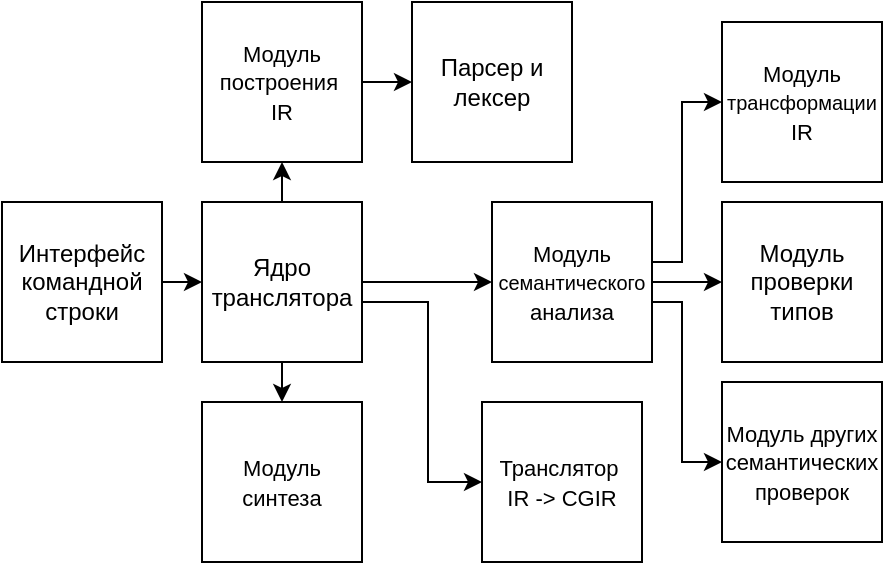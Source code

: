 <mxfile version="24.4.4" type="device">
  <diagram name="Page-1" id="GG28bK5t-t6phVcBLP9K">
    <mxGraphModel dx="1434" dy="795" grid="1" gridSize="10" guides="1" tooltips="1" connect="1" arrows="1" fold="1" page="1" pageScale="1" pageWidth="850" pageHeight="1100" math="0" shadow="0">
      <root>
        <mxCell id="0" />
        <mxCell id="1" parent="0" />
        <mxCell id="h_Cy0vLRAMEumu5nP5Wx-12" style="edgeStyle=orthogonalEdgeStyle;rounded=0;orthogonalLoop=1;jettySize=auto;html=1;exitX=1;exitY=0.5;exitDx=0;exitDy=0;entryX=0;entryY=0.5;entryDx=0;entryDy=0;" edge="1" parent="1" source="h_Cy0vLRAMEumu5nP5Wx-1" target="h_Cy0vLRAMEumu5nP5Wx-3">
          <mxGeometry relative="1" as="geometry" />
        </mxCell>
        <mxCell id="h_Cy0vLRAMEumu5nP5Wx-1" value="Интерфейс командной строки" style="whiteSpace=wrap;html=1;aspect=fixed;" vertex="1" parent="1">
          <mxGeometry x="140" y="240" width="80" height="80" as="geometry" />
        </mxCell>
        <mxCell id="h_Cy0vLRAMEumu5nP5Wx-14" style="edgeStyle=orthogonalEdgeStyle;rounded=0;orthogonalLoop=1;jettySize=auto;html=1;exitX=1;exitY=0.5;exitDx=0;exitDy=0;entryX=0;entryY=0.5;entryDx=0;entryDy=0;" edge="1" parent="1" source="h_Cy0vLRAMEumu5nP5Wx-2" target="h_Cy0vLRAMEumu5nP5Wx-5">
          <mxGeometry relative="1" as="geometry" />
        </mxCell>
        <mxCell id="h_Cy0vLRAMEumu5nP5Wx-2" value="&lt;font style=&quot;font-size: 11px;&quot;&gt;Модуль построения&amp;nbsp;&lt;/font&gt;&lt;div&gt;&lt;font style=&quot;font-size: 11px;&quot;&gt;IR&lt;/font&gt;&lt;/div&gt;" style="whiteSpace=wrap;html=1;aspect=fixed;" vertex="1" parent="1">
          <mxGeometry x="240" y="140" width="80" height="80" as="geometry" />
        </mxCell>
        <mxCell id="h_Cy0vLRAMEumu5nP5Wx-15" style="edgeStyle=orthogonalEdgeStyle;rounded=0;orthogonalLoop=1;jettySize=auto;html=1;exitX=1;exitY=0.5;exitDx=0;exitDy=0;entryX=0;entryY=0.5;entryDx=0;entryDy=0;" edge="1" parent="1" source="h_Cy0vLRAMEumu5nP5Wx-3" target="h_Cy0vLRAMEumu5nP5Wx-4">
          <mxGeometry relative="1" as="geometry" />
        </mxCell>
        <mxCell id="h_Cy0vLRAMEumu5nP5Wx-17" style="edgeStyle=orthogonalEdgeStyle;rounded=0;orthogonalLoop=1;jettySize=auto;html=1;exitX=1;exitY=0.75;exitDx=0;exitDy=0;entryX=0;entryY=0.5;entryDx=0;entryDy=0;" edge="1" parent="1" target="h_Cy0vLRAMEumu5nP5Wx-8">
          <mxGeometry relative="1" as="geometry">
            <mxPoint x="320" y="280" as="sourcePoint" />
            <Array as="points">
              <mxPoint x="320" y="290" />
              <mxPoint x="353" y="290" />
              <mxPoint x="353" y="380" />
            </Array>
          </mxGeometry>
        </mxCell>
        <mxCell id="h_Cy0vLRAMEumu5nP5Wx-24" style="edgeStyle=orthogonalEdgeStyle;rounded=0;orthogonalLoop=1;jettySize=auto;html=1;exitX=0.5;exitY=0;exitDx=0;exitDy=0;entryX=0.5;entryY=1;entryDx=0;entryDy=0;" edge="1" parent="1" source="h_Cy0vLRAMEumu5nP5Wx-3" target="h_Cy0vLRAMEumu5nP5Wx-2">
          <mxGeometry relative="1" as="geometry" />
        </mxCell>
        <mxCell id="h_Cy0vLRAMEumu5nP5Wx-25" style="edgeStyle=orthogonalEdgeStyle;rounded=0;orthogonalLoop=1;jettySize=auto;html=1;exitX=0.5;exitY=1;exitDx=0;exitDy=0;entryX=0.5;entryY=0;entryDx=0;entryDy=0;" edge="1" parent="1" source="h_Cy0vLRAMEumu5nP5Wx-3" target="h_Cy0vLRAMEumu5nP5Wx-6">
          <mxGeometry relative="1" as="geometry" />
        </mxCell>
        <mxCell id="h_Cy0vLRAMEumu5nP5Wx-3" value="Ядро транслятора" style="whiteSpace=wrap;html=1;aspect=fixed;" vertex="1" parent="1">
          <mxGeometry x="240" y="240" width="80" height="80" as="geometry" />
        </mxCell>
        <mxCell id="h_Cy0vLRAMEumu5nP5Wx-20" style="edgeStyle=orthogonalEdgeStyle;rounded=0;orthogonalLoop=1;jettySize=auto;html=1;exitX=1;exitY=0.5;exitDx=0;exitDy=0;entryX=0;entryY=0.5;entryDx=0;entryDy=0;" edge="1" parent="1" source="h_Cy0vLRAMEumu5nP5Wx-4" target="h_Cy0vLRAMEumu5nP5Wx-9">
          <mxGeometry relative="1" as="geometry" />
        </mxCell>
        <mxCell id="h_Cy0vLRAMEumu5nP5Wx-21" style="edgeStyle=orthogonalEdgeStyle;rounded=0;orthogonalLoop=1;jettySize=auto;html=1;exitX=1;exitY=0.75;exitDx=0;exitDy=0;entryX=0;entryY=0.5;entryDx=0;entryDy=0;" edge="1" parent="1" target="h_Cy0vLRAMEumu5nP5Wx-11">
          <mxGeometry relative="1" as="geometry">
            <mxPoint x="465" y="290" as="sourcePoint" />
            <Array as="points">
              <mxPoint x="480" y="290" />
              <mxPoint x="480" y="370" />
            </Array>
          </mxGeometry>
        </mxCell>
        <mxCell id="h_Cy0vLRAMEumu5nP5Wx-23" style="edgeStyle=orthogonalEdgeStyle;rounded=0;orthogonalLoop=1;jettySize=auto;html=1;exitX=1;exitY=0.25;exitDx=0;exitDy=0;entryX=0;entryY=0.5;entryDx=0;entryDy=0;" edge="1" parent="1" target="h_Cy0vLRAMEumu5nP5Wx-22">
          <mxGeometry relative="1" as="geometry">
            <mxPoint x="465" y="270" as="sourcePoint" />
            <Array as="points">
              <mxPoint x="480" y="270" />
              <mxPoint x="480" y="190" />
            </Array>
          </mxGeometry>
        </mxCell>
        <mxCell id="h_Cy0vLRAMEumu5nP5Wx-4" value="&lt;font style=&quot;font-size: 11px;&quot;&gt;Модуль&lt;/font&gt;&lt;span style=&quot;font-size: 11px;&quot;&gt; &lt;/span&gt;&lt;font style=&quot;font-size: 10px;&quot;&gt;семантического&lt;/font&gt;&lt;span style=&quot;font-size: 11px;&quot;&gt; анализа&lt;/span&gt;" style="whiteSpace=wrap;html=1;aspect=fixed;" vertex="1" parent="1">
          <mxGeometry x="385" y="240" width="80" height="80" as="geometry" />
        </mxCell>
        <mxCell id="h_Cy0vLRAMEumu5nP5Wx-5" value="Парсер и лексер" style="whiteSpace=wrap;html=1;aspect=fixed;" vertex="1" parent="1">
          <mxGeometry x="345" y="140" width="80" height="80" as="geometry" />
        </mxCell>
        <mxCell id="h_Cy0vLRAMEumu5nP5Wx-6" value="&lt;span style=&quot;font-size: 11px;&quot;&gt;Модуль синтеза&lt;/span&gt;" style="whiteSpace=wrap;html=1;aspect=fixed;" vertex="1" parent="1">
          <mxGeometry x="240" y="340" width="80" height="80" as="geometry" />
        </mxCell>
        <mxCell id="h_Cy0vLRAMEumu5nP5Wx-8" value="&lt;span style=&quot;font-size: 11px;&quot;&gt;Транслятор&amp;nbsp;&lt;/span&gt;&lt;div&gt;&lt;span style=&quot;font-size: 11px;&quot;&gt;IR -&amp;gt; CGIR&lt;/span&gt;&lt;/div&gt;" style="whiteSpace=wrap;html=1;aspect=fixed;" vertex="1" parent="1">
          <mxGeometry x="380" y="340" width="80" height="80" as="geometry" />
        </mxCell>
        <mxCell id="h_Cy0vLRAMEumu5nP5Wx-9" value="Модуль проверки типов" style="whiteSpace=wrap;html=1;aspect=fixed;" vertex="1" parent="1">
          <mxGeometry x="500" y="240" width="80" height="80" as="geometry" />
        </mxCell>
        <mxCell id="h_Cy0vLRAMEumu5nP5Wx-11" value="&lt;font style=&quot;font-size: 11px;&quot;&gt;Модуль других &lt;font style=&quot;font-size: 11px;&quot;&gt;семантических&lt;/font&gt; проверок&lt;/font&gt;" style="whiteSpace=wrap;html=1;aspect=fixed;" vertex="1" parent="1">
          <mxGeometry x="500" y="330" width="80" height="80" as="geometry" />
        </mxCell>
        <mxCell id="h_Cy0vLRAMEumu5nP5Wx-22" value="&lt;font style=&quot;font-size: 11px;&quot;&gt;Модуль &lt;/font&gt;&lt;font style=&quot;font-size: 10px;&quot;&gt;трансформации&lt;/font&gt;&lt;font style=&quot;font-size: 11px;&quot;&gt; IR&lt;/font&gt;" style="whiteSpace=wrap;html=1;aspect=fixed;" vertex="1" parent="1">
          <mxGeometry x="500" y="150" width="80" height="80" as="geometry" />
        </mxCell>
      </root>
    </mxGraphModel>
  </diagram>
</mxfile>

